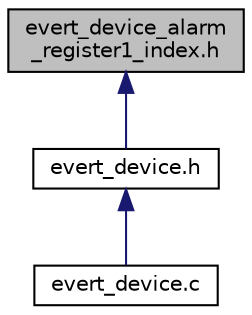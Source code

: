 digraph "evert_device_alarm_register1_index.h"
{
 // LATEX_PDF_SIZE
  edge [fontname="Helvetica",fontsize="10",labelfontname="Helvetica",labelfontsize="10"];
  node [fontname="Helvetica",fontsize="10",shape=record];
  Node1 [label="evert_device_alarm\l_register1_index.h",height=0.2,width=0.4,color="black", fillcolor="grey75", style="filled", fontcolor="black",tooltip=" "];
  Node1 -> Node2 [dir="back",color="midnightblue",fontsize="10",style="solid"];
  Node2 [label="evert_device.h",height=0.2,width=0.4,color="black", fillcolor="white", style="filled",URL="$evert__device_8h.html",tooltip=" "];
  Node2 -> Node3 [dir="back",color="midnightblue",fontsize="10",style="solid"];
  Node3 [label="evert_device.c",height=0.2,width=0.4,color="black", fillcolor="white", style="filled",URL="$evert__device_8c.html",tooltip=" "];
}
